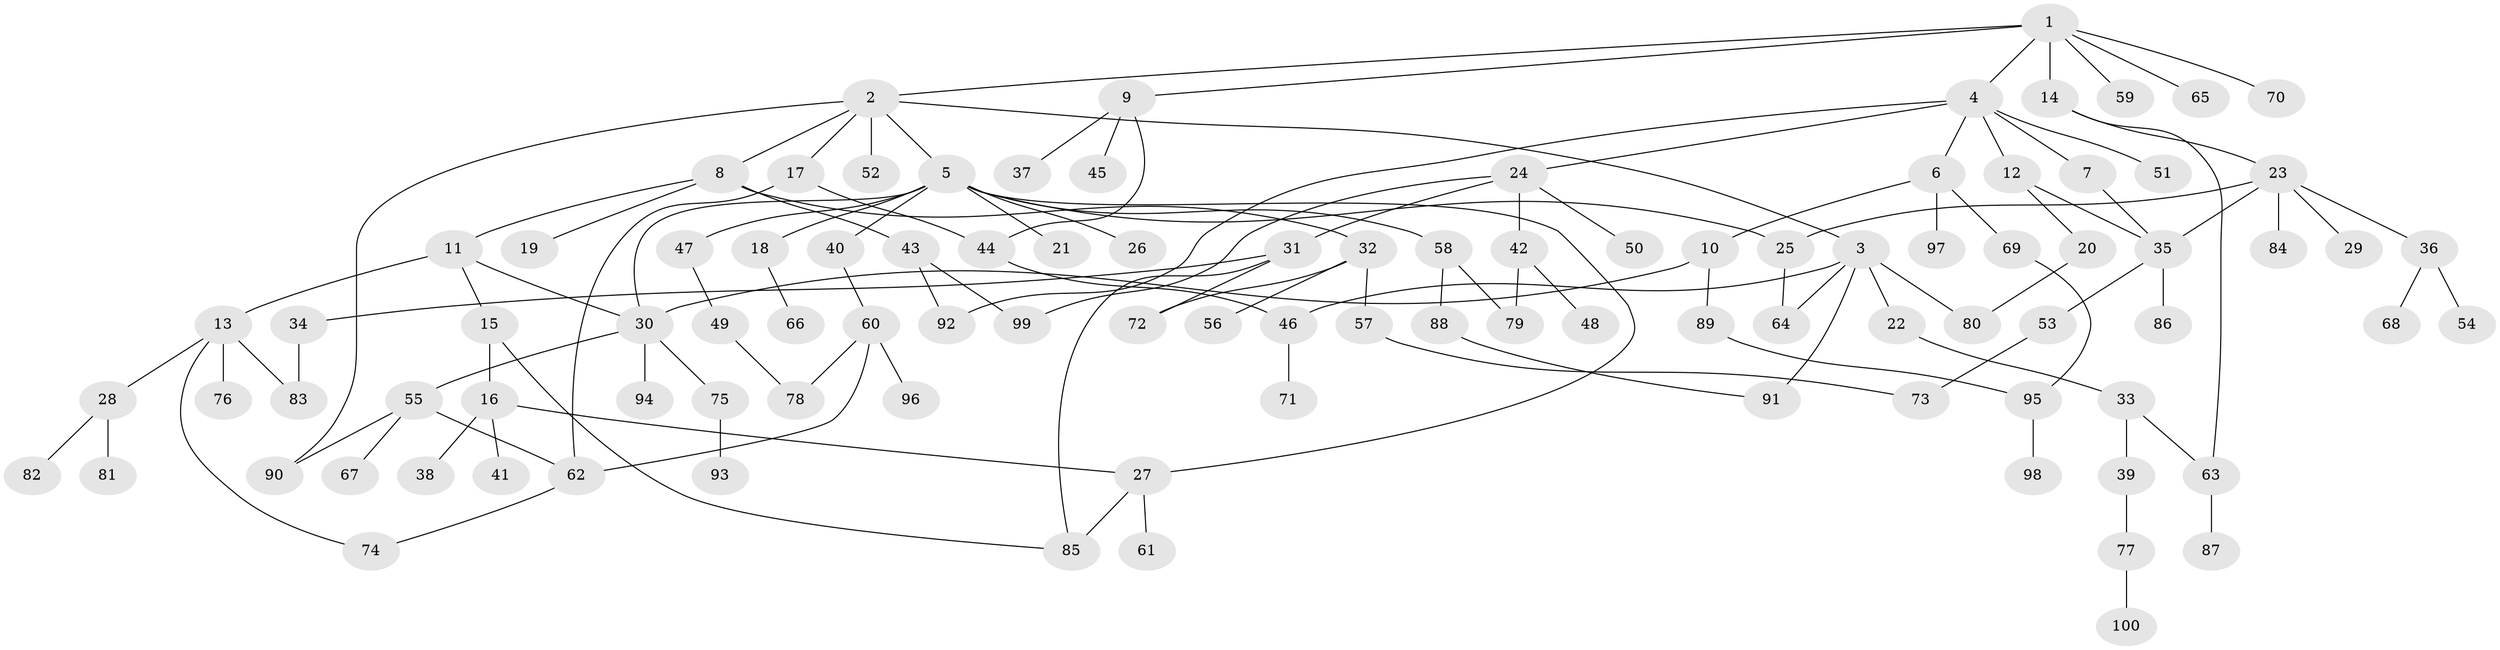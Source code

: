 // Generated by graph-tools (version 1.1) at 2025/54/02/21/25 11:54:43]
// undirected, 100 vertices, 125 edges
graph export_dot {
graph [start="1"]
  node [color=gray90,style=filled];
  1;
  2;
  3;
  4;
  5;
  6;
  7;
  8;
  9;
  10;
  11;
  12;
  13;
  14;
  15;
  16;
  17;
  18;
  19;
  20;
  21;
  22;
  23;
  24;
  25;
  26;
  27;
  28;
  29;
  30;
  31;
  32;
  33;
  34;
  35;
  36;
  37;
  38;
  39;
  40;
  41;
  42;
  43;
  44;
  45;
  46;
  47;
  48;
  49;
  50;
  51;
  52;
  53;
  54;
  55;
  56;
  57;
  58;
  59;
  60;
  61;
  62;
  63;
  64;
  65;
  66;
  67;
  68;
  69;
  70;
  71;
  72;
  73;
  74;
  75;
  76;
  77;
  78;
  79;
  80;
  81;
  82;
  83;
  84;
  85;
  86;
  87;
  88;
  89;
  90;
  91;
  92;
  93;
  94;
  95;
  96;
  97;
  98;
  99;
  100;
  1 -- 2;
  1 -- 4;
  1 -- 9;
  1 -- 14;
  1 -- 59;
  1 -- 65;
  1 -- 70;
  2 -- 3;
  2 -- 5;
  2 -- 8;
  2 -- 17;
  2 -- 52;
  2 -- 90;
  3 -- 22;
  3 -- 46;
  3 -- 91;
  3 -- 80;
  3 -- 64;
  4 -- 6;
  4 -- 7;
  4 -- 12;
  4 -- 24;
  4 -- 51;
  4 -- 92;
  5 -- 18;
  5 -- 21;
  5 -- 25;
  5 -- 26;
  5 -- 40;
  5 -- 47;
  5 -- 58;
  5 -- 30;
  5 -- 27;
  6 -- 10;
  6 -- 69;
  6 -- 97;
  7 -- 35;
  8 -- 11;
  8 -- 19;
  8 -- 32;
  8 -- 43;
  9 -- 37;
  9 -- 45;
  9 -- 44;
  10 -- 30;
  10 -- 89;
  11 -- 13;
  11 -- 15;
  11 -- 30;
  12 -- 20;
  12 -- 35;
  13 -- 28;
  13 -- 76;
  13 -- 74;
  13 -- 83;
  14 -- 23;
  14 -- 63;
  15 -- 16;
  15 -- 85;
  16 -- 27;
  16 -- 38;
  16 -- 41;
  17 -- 44;
  17 -- 62;
  18 -- 66;
  20 -- 80;
  22 -- 33;
  23 -- 29;
  23 -- 35;
  23 -- 36;
  23 -- 84;
  23 -- 25;
  24 -- 31;
  24 -- 42;
  24 -- 50;
  24 -- 99;
  25 -- 64;
  27 -- 61;
  27 -- 85;
  28 -- 81;
  28 -- 82;
  30 -- 55;
  30 -- 75;
  30 -- 94;
  31 -- 34;
  31 -- 85;
  31 -- 72;
  32 -- 56;
  32 -- 57;
  32 -- 72;
  33 -- 39;
  33 -- 63;
  34 -- 83;
  35 -- 53;
  35 -- 86;
  36 -- 54;
  36 -- 68;
  39 -- 77;
  40 -- 60;
  42 -- 48;
  42 -- 79;
  43 -- 92;
  43 -- 99;
  44 -- 46;
  46 -- 71;
  47 -- 49;
  49 -- 78;
  53 -- 73;
  55 -- 67;
  55 -- 62;
  55 -- 90;
  57 -- 73;
  58 -- 88;
  58 -- 79;
  60 -- 62;
  60 -- 78;
  60 -- 96;
  62 -- 74;
  63 -- 87;
  69 -- 95;
  75 -- 93;
  77 -- 100;
  88 -- 91;
  89 -- 95;
  95 -- 98;
}
